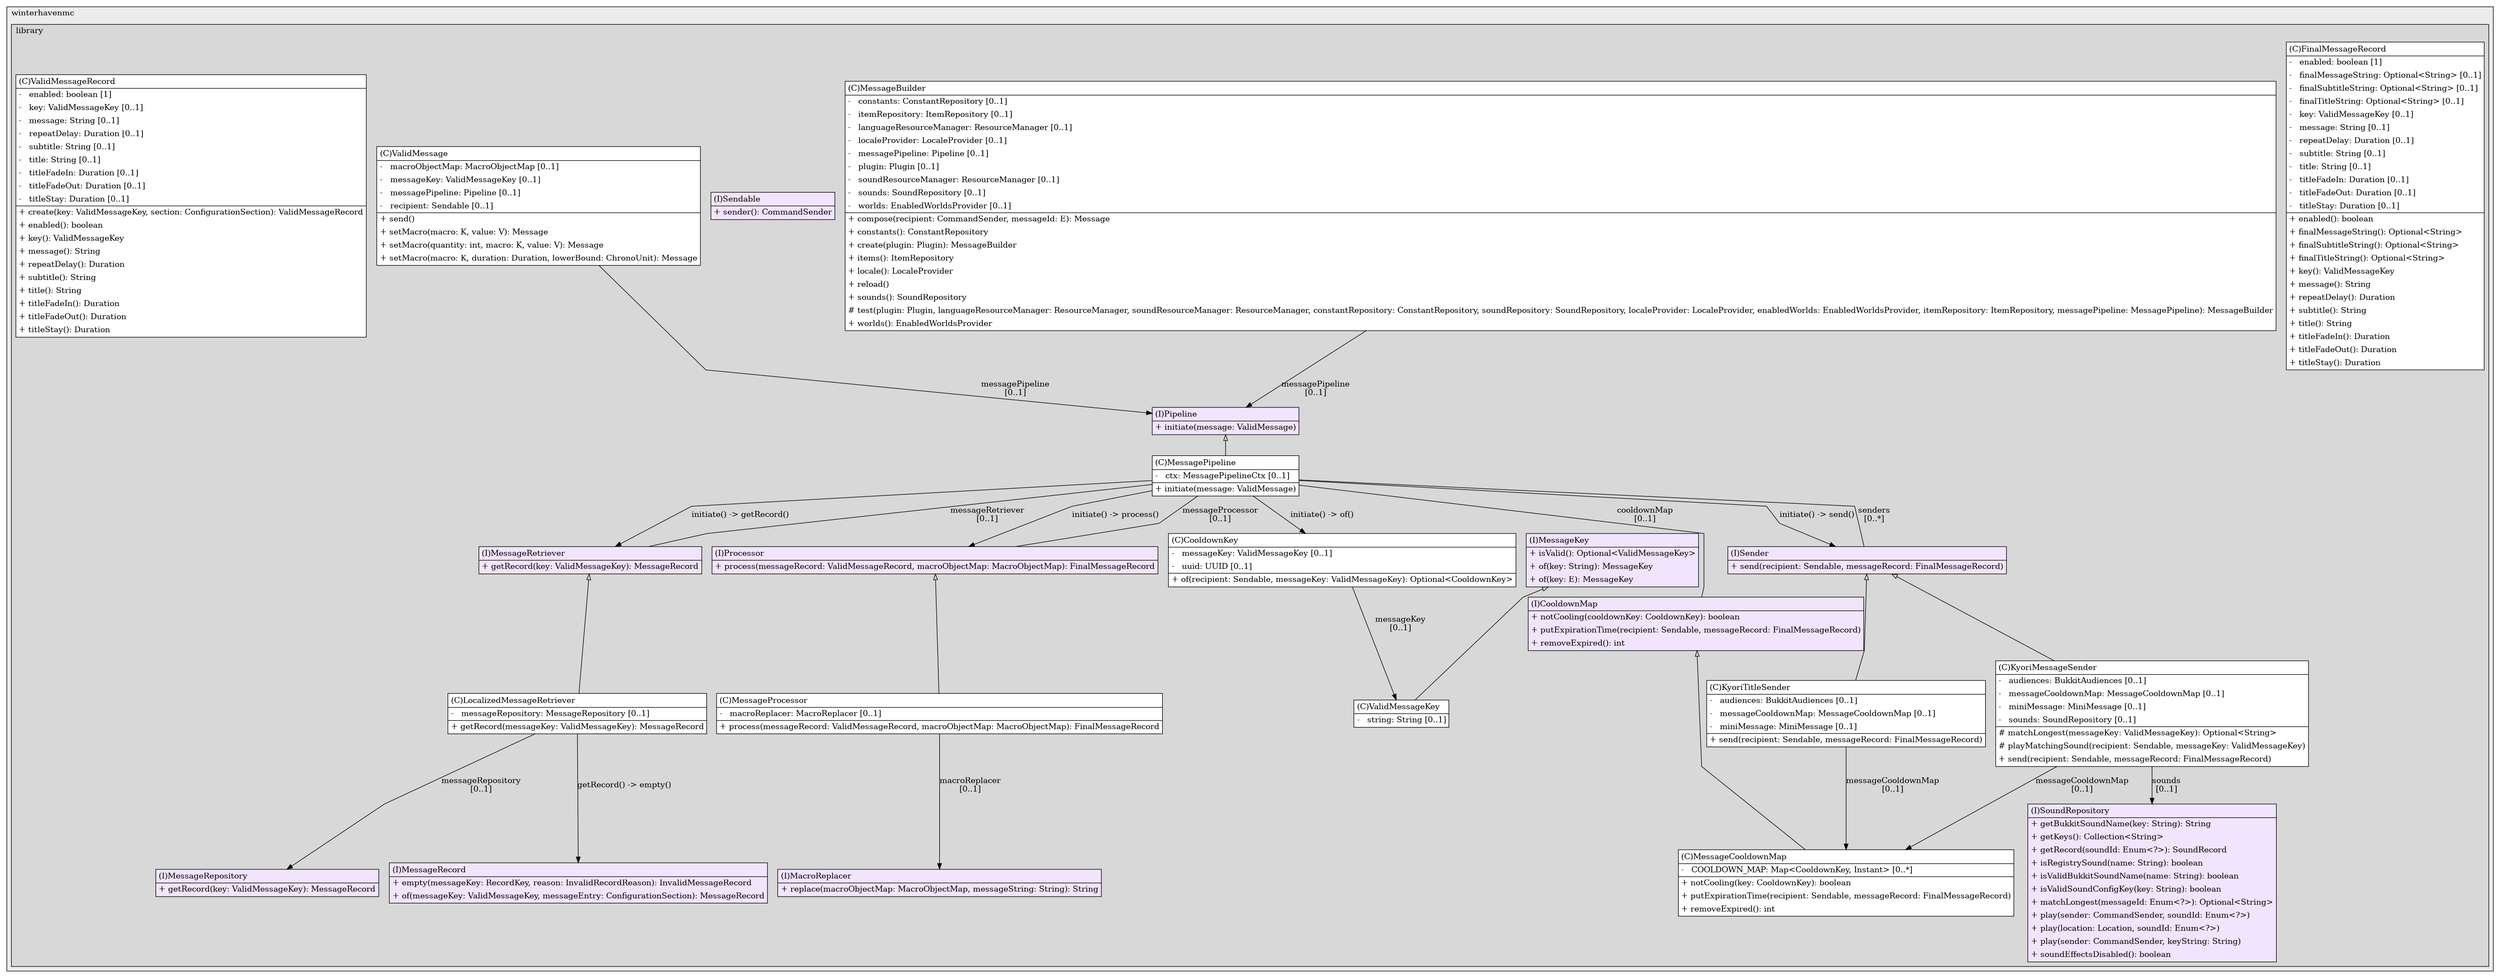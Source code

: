 @startuml

/' diagram meta data start
config=StructureConfiguration;
{
  "projectClassification": {
    "searchMode": "OpenProject", // OpenProject, AllProjects
    "includedProjects": "",
    "pathEndKeywords": "*.impl",
    "isClientPath": "",
    "isClientName": "",
    "isTestPath": "",
    "isTestName": "",
    "isMappingPath": "",
    "isMappingName": "",
    "isDataAccessPath": "",
    "isDataAccessName": "",
    "isDataStructurePath": "",
    "isDataStructureName": "",
    "isInterfaceStructuresPath": "",
    "isInterfaceStructuresName": "",
    "isEntryPointPath": "",
    "isEntryPointName": "",
    "treatFinalFieldsAsMandatory": false
  },
  "graphRestriction": {
    "classPackageExcludeFilter": "",
    "classPackageIncludeFilter": "",
    "classNameExcludeFilter": "",
    "classNameIncludeFilter": "",
    "methodNameExcludeFilter": "",
    "methodNameIncludeFilter": "",
    "removeByInheritance": "", // inheritance/annotation based filtering is done in a second step
    "removeByAnnotation": "",
    "removeByClassPackage": "", // cleanup the graph after inheritance/annotation based filtering is done
    "removeByClassName": "",
    "cutMappings": false,
    "cutEnum": true,
    "cutTests": true,
    "cutClient": true,
    "cutDataAccess": true,
    "cutInterfaceStructures": true,
    "cutDataStructures": true,
    "cutGetterAndSetter": true,
    "cutConstructors": true
  },
  "graphTraversal": {
    "forwardDepth": 4,
    "backwardDepth": 2,
    "classPackageExcludeFilter": "",
    "classPackageIncludeFilter": "",
    "classNameExcludeFilter": "*Ctx",
    "classNameIncludeFilter": "",
    "methodNameExcludeFilter": "",
    "methodNameIncludeFilter": "",
    "hideMappings": false,
    "hideDataStructures": false,
    "hidePrivateMethods": true,
    "hideInterfaceCalls": false, // indirection: implementation -> interface (is hidden) -> implementation
    "onlyShowApplicationEntryPoints": false, // root node is included
    "useMethodCallsForStructureDiagram": "ForwardOnly" // ForwardOnly, BothDirections, No
  },
  "details": {
    "aggregation": "GroupByClass", // ByClass, GroupByClass, None
    "showClassGenericTypes": true,
    "showMethods": true,
    "showMethodParameterNames": true,
    "showMethodParameterTypes": true,
    "showMethodReturnType": true,
    "showPackageLevels": 2,
    "showDetailedClassStructure": true
  },
  "rootClass": "com.winterhavenmc.library.messagebuilder.core.ports.pipeline.Pipeline",
  "extensionCallbackMethod": "" // qualified.class.name#methodName - signature: public static String method(String)
}
diagram meta data end '/



digraph g {
    rankdir="TB"
    splines=polyline
    

'nodes 
subgraph cluster_1655488073 { 
   	label=winterhavenmc
	labeljust=l
	fillcolor="#ececec"
	style=filled
   
   subgraph cluster_1412706428 { 
   	label=library
	labeljust=l
	fillcolor="#d8d8d8"
	style=filled
   
   CooldownKey1959363381[
	label=<<TABLE BORDER="1" CELLBORDER="0" CELLPADDING="4" CELLSPACING="0">
<TR><TD ALIGN="LEFT" >(C)CooldownKey</TD></TR>
<HR/>
<TR><TD ALIGN="LEFT" >-   messageKey: ValidMessageKey [0..1]</TD></TR>
<TR><TD ALIGN="LEFT" >-   uuid: UUID [0..1]</TD></TR>
<HR/>
<TR><TD ALIGN="LEFT" >+ of(recipient: Sendable, messageKey: ValidMessageKey): Optional&lt;CooldownKey&gt;</TD></TR>
</TABLE>>
	style=filled
	margin=0
	shape=plaintext
	fillcolor="#FFFFFF"
];

CooldownMap518579601[
	label=<<TABLE BORDER="1" CELLBORDER="0" CELLPADDING="4" CELLSPACING="0">
<TR><TD ALIGN="LEFT" >(I)CooldownMap</TD></TR>
<HR/>
<TR><TD ALIGN="LEFT" >+ notCooling(cooldownKey: CooldownKey): boolean</TD></TR>
<TR><TD ALIGN="LEFT" >+ putExpirationTime(recipient: Sendable, messageRecord: FinalMessageRecord)</TD></TR>
<TR><TD ALIGN="LEFT" >+ removeExpired(): int</TD></TR>
</TABLE>>
	style=filled
	margin=0
	shape=plaintext
	fillcolor="#F1E5FD"
];

FinalMessageRecord1572118503[
	label=<<TABLE BORDER="1" CELLBORDER="0" CELLPADDING="4" CELLSPACING="0">
<TR><TD ALIGN="LEFT" >(C)FinalMessageRecord</TD></TR>
<HR/>
<TR><TD ALIGN="LEFT" >-   enabled: boolean [1]</TD></TR>
<TR><TD ALIGN="LEFT" >-   finalMessageString: Optional&lt;String&gt; [0..1]</TD></TR>
<TR><TD ALIGN="LEFT" >-   finalSubtitleString: Optional&lt;String&gt; [0..1]</TD></TR>
<TR><TD ALIGN="LEFT" >-   finalTitleString: Optional&lt;String&gt; [0..1]</TD></TR>
<TR><TD ALIGN="LEFT" >-   key: ValidMessageKey [0..1]</TD></TR>
<TR><TD ALIGN="LEFT" >-   message: String [0..1]</TD></TR>
<TR><TD ALIGN="LEFT" >-   repeatDelay: Duration [0..1]</TD></TR>
<TR><TD ALIGN="LEFT" >-   subtitle: String [0..1]</TD></TR>
<TR><TD ALIGN="LEFT" >-   title: String [0..1]</TD></TR>
<TR><TD ALIGN="LEFT" >-   titleFadeIn: Duration [0..1]</TD></TR>
<TR><TD ALIGN="LEFT" >-   titleFadeOut: Duration [0..1]</TD></TR>
<TR><TD ALIGN="LEFT" >-   titleStay: Duration [0..1]</TD></TR>
<HR/>
<TR><TD ALIGN="LEFT" >+ enabled(): boolean</TD></TR>
<TR><TD ALIGN="LEFT" >+ finalMessageString(): Optional&lt;String&gt;</TD></TR>
<TR><TD ALIGN="LEFT" >+ finalSubtitleString(): Optional&lt;String&gt;</TD></TR>
<TR><TD ALIGN="LEFT" >+ finalTitleString(): Optional&lt;String&gt;</TD></TR>
<TR><TD ALIGN="LEFT" >+ key(): ValidMessageKey</TD></TR>
<TR><TD ALIGN="LEFT" >+ message(): String</TD></TR>
<TR><TD ALIGN="LEFT" >+ repeatDelay(): Duration</TD></TR>
<TR><TD ALIGN="LEFT" >+ subtitle(): String</TD></TR>
<TR><TD ALIGN="LEFT" >+ title(): String</TD></TR>
<TR><TD ALIGN="LEFT" >+ titleFadeIn(): Duration</TD></TR>
<TR><TD ALIGN="LEFT" >+ titleFadeOut(): Duration</TD></TR>
<TR><TD ALIGN="LEFT" >+ titleStay(): Duration</TD></TR>
</TABLE>>
	style=filled
	margin=0
	shape=plaintext
	fillcolor="#FFFFFF"
];

KyoriMessageSender850956473[
	label=<<TABLE BORDER="1" CELLBORDER="0" CELLPADDING="4" CELLSPACING="0">
<TR><TD ALIGN="LEFT" >(C)KyoriMessageSender</TD></TR>
<HR/>
<TR><TD ALIGN="LEFT" >-   audiences: BukkitAudiences [0..1]</TD></TR>
<TR><TD ALIGN="LEFT" >-   messageCooldownMap: MessageCooldownMap [0..1]</TD></TR>
<TR><TD ALIGN="LEFT" >-   miniMessage: MiniMessage [0..1]</TD></TR>
<TR><TD ALIGN="LEFT" >-   sounds: SoundRepository [0..1]</TD></TR>
<HR/>
<TR><TD ALIGN="LEFT" ># matchLongest(messageKey: ValidMessageKey): Optional&lt;String&gt;</TD></TR>
<TR><TD ALIGN="LEFT" ># playMatchingSound(recipient: Sendable, messageKey: ValidMessageKey)</TD></TR>
<TR><TD ALIGN="LEFT" >+ send(recipient: Sendable, messageRecord: FinalMessageRecord)</TD></TR>
</TABLE>>
	style=filled
	margin=0
	shape=plaintext
	fillcolor="#FFFFFF"
];

KyoriTitleSender850956473[
	label=<<TABLE BORDER="1" CELLBORDER="0" CELLPADDING="4" CELLSPACING="0">
<TR><TD ALIGN="LEFT" >(C)KyoriTitleSender</TD></TR>
<HR/>
<TR><TD ALIGN="LEFT" >-   audiences: BukkitAudiences [0..1]</TD></TR>
<TR><TD ALIGN="LEFT" >-   messageCooldownMap: MessageCooldownMap [0..1]</TD></TR>
<TR><TD ALIGN="LEFT" >-   miniMessage: MiniMessage [0..1]</TD></TR>
<HR/>
<TR><TD ALIGN="LEFT" >+ send(recipient: Sendable, messageRecord: FinalMessageRecord)</TD></TR>
</TABLE>>
	style=filled
	margin=0
	shape=plaintext
	fillcolor="#FFFFFF"
];

LocalizedMessageRetriever641369662[
	label=<<TABLE BORDER="1" CELLBORDER="0" CELLPADDING="4" CELLSPACING="0">
<TR><TD ALIGN="LEFT" >(C)LocalizedMessageRetriever</TD></TR>
<HR/>
<TR><TD ALIGN="LEFT" >-   messageRepository: MessageRepository [0..1]</TD></TR>
<HR/>
<TR><TD ALIGN="LEFT" >+ getRecord(messageKey: ValidMessageKey): MessageRecord</TD></TR>
</TABLE>>
	style=filled
	margin=0
	shape=plaintext
	fillcolor="#FFFFFF"
];

MacroReplacer398012785[
	label=<<TABLE BORDER="1" CELLBORDER="0" CELLPADDING="4" CELLSPACING="0">
<TR><TD ALIGN="LEFT" >(I)MacroReplacer</TD></TR>
<HR/>
<TR><TD ALIGN="LEFT" >+ replace(macroObjectMap: MacroObjectMap, messageString: String): String</TD></TR>
</TABLE>>
	style=filled
	margin=0
	shape=plaintext
	fillcolor="#F1E5FD"
];

MessageBuilder103479893[
	label=<<TABLE BORDER="1" CELLBORDER="0" CELLPADDING="4" CELLSPACING="0">
<TR><TD ALIGN="LEFT" >(C)MessageBuilder</TD></TR>
<HR/>
<TR><TD ALIGN="LEFT" >-   constants: ConstantRepository [0..1]</TD></TR>
<TR><TD ALIGN="LEFT" >-   itemRepository: ItemRepository [0..1]</TD></TR>
<TR><TD ALIGN="LEFT" >-   languageResourceManager: ResourceManager [0..1]</TD></TR>
<TR><TD ALIGN="LEFT" >-   localeProvider: LocaleProvider [0..1]</TD></TR>
<TR><TD ALIGN="LEFT" >-   messagePipeline: Pipeline [0..1]</TD></TR>
<TR><TD ALIGN="LEFT" >-   plugin: Plugin [0..1]</TD></TR>
<TR><TD ALIGN="LEFT" >-   soundResourceManager: ResourceManager [0..1]</TD></TR>
<TR><TD ALIGN="LEFT" >-   sounds: SoundRepository [0..1]</TD></TR>
<TR><TD ALIGN="LEFT" >-   worlds: EnabledWorldsProvider [0..1]</TD></TR>
<HR/>
<TR><TD ALIGN="LEFT" >+ compose(recipient: CommandSender, messageId: E): Message</TD></TR>
<TR><TD ALIGN="LEFT" >+ constants(): ConstantRepository</TD></TR>
<TR><TD ALIGN="LEFT" >+ create(plugin: Plugin): MessageBuilder</TD></TR>
<TR><TD ALIGN="LEFT" >+ items(): ItemRepository</TD></TR>
<TR><TD ALIGN="LEFT" >+ locale(): LocaleProvider</TD></TR>
<TR><TD ALIGN="LEFT" >+ reload()</TD></TR>
<TR><TD ALIGN="LEFT" >+ sounds(): SoundRepository</TD></TR>
<TR><TD ALIGN="LEFT" ># test(plugin: Plugin, languageResourceManager: ResourceManager, soundResourceManager: ResourceManager, constantRepository: ConstantRepository, soundRepository: SoundRepository, localeProvider: LocaleProvider, enabledWorlds: EnabledWorldsProvider, itemRepository: ItemRepository, messagePipeline: MessagePipeline): MessageBuilder</TD></TR>
<TR><TD ALIGN="LEFT" >+ worlds(): EnabledWorldsProvider</TD></TR>
</TABLE>>
	style=filled
	margin=0
	shape=plaintext
	fillcolor="#FFFFFF"
];

MessageCooldownMap1184227600[
	label=<<TABLE BORDER="1" CELLBORDER="0" CELLPADDING="4" CELLSPACING="0">
<TR><TD ALIGN="LEFT" >(C)MessageCooldownMap</TD></TR>
<HR/>
<TR><TD ALIGN="LEFT" >-   COOLDOWN_MAP: Map&lt;CooldownKey, Instant&gt; [0..*]</TD></TR>
<HR/>
<TR><TD ALIGN="LEFT" >+ notCooling(key: CooldownKey): boolean</TD></TR>
<TR><TD ALIGN="LEFT" >+ putExpirationTime(recipient: Sendable, messageRecord: FinalMessageRecord)</TD></TR>
<TR><TD ALIGN="LEFT" >+ removeExpired(): int</TD></TR>
</TABLE>>
	style=filled
	margin=0
	shape=plaintext
	fillcolor="#FFFFFF"
];

MessageKey1959363381[
	label=<<TABLE BORDER="1" CELLBORDER="0" CELLPADDING="4" CELLSPACING="0">
<TR><TD ALIGN="LEFT" >(I)MessageKey</TD></TR>
<HR/>
<TR><TD ALIGN="LEFT" >+ isValid(): Optional&lt;ValidMessageKey&gt;</TD></TR>
<TR><TD ALIGN="LEFT" >+ of(key: String): MessageKey</TD></TR>
<TR><TD ALIGN="LEFT" >+ of(key: E): MessageKey</TD></TR>
</TABLE>>
	style=filled
	margin=0
	shape=plaintext
	fillcolor="#F1E5FD"
];

MessagePipeline1433414857[
	label=<<TABLE BORDER="1" CELLBORDER="0" CELLPADDING="4" CELLSPACING="0">
<TR><TD ALIGN="LEFT" >(C)MessagePipeline</TD></TR>
<HR/>
<TR><TD ALIGN="LEFT" >-   ctx: MessagePipelineCtx [0..1]</TD></TR>
<HR/>
<TR><TD ALIGN="LEFT" >+ initiate(message: ValidMessage)</TD></TR>
</TABLE>>
	style=filled
	margin=0
	shape=plaintext
	fillcolor="#FFFFFF"
];

MessageProcessor1371115622[
	label=<<TABLE BORDER="1" CELLBORDER="0" CELLPADDING="4" CELLSPACING="0">
<TR><TD ALIGN="LEFT" >(C)MessageProcessor</TD></TR>
<HR/>
<TR><TD ALIGN="LEFT" >-   macroReplacer: MacroReplacer [0..1]</TD></TR>
<HR/>
<TR><TD ALIGN="LEFT" >+ process(messageRecord: ValidMessageRecord, macroObjectMap: MacroObjectMap): FinalMessageRecord</TD></TR>
</TABLE>>
	style=filled
	margin=0
	shape=plaintext
	fillcolor="#FFFFFF"
];

MessageRecord1572118503[
	label=<<TABLE BORDER="1" CELLBORDER="0" CELLPADDING="4" CELLSPACING="0">
<TR><TD ALIGN="LEFT" >(I)MessageRecord</TD></TR>
<HR/>
<TR><TD ALIGN="LEFT" >+ empty(messageKey: RecordKey, reason: InvalidRecordReason): InvalidMessageRecord</TD></TR>
<TR><TD ALIGN="LEFT" >+ of(messageKey: ValidMessageKey, messageEntry: ConfigurationSection): MessageRecord</TD></TR>
</TABLE>>
	style=filled
	margin=0
	shape=plaintext
	fillcolor="#F1E5FD"
];

MessageRepository1152281911[
	label=<<TABLE BORDER="1" CELLBORDER="0" CELLPADDING="4" CELLSPACING="0">
<TR><TD ALIGN="LEFT" >(I)MessageRepository</TD></TR>
<HR/>
<TR><TD ALIGN="LEFT" >+ getRecord(key: ValidMessageKey): MessageRecord</TD></TR>
</TABLE>>
	style=filled
	margin=0
	shape=plaintext
	fillcolor="#F1E5FD"
];

MessageRetriever903769727[
	label=<<TABLE BORDER="1" CELLBORDER="0" CELLPADDING="4" CELLSPACING="0">
<TR><TD ALIGN="LEFT" >(I)MessageRetriever</TD></TR>
<HR/>
<TR><TD ALIGN="LEFT" >+ getRecord(key: ValidMessageKey): MessageRecord</TD></TR>
</TABLE>>
	style=filled
	margin=0
	shape=plaintext
	fillcolor="#F1E5FD"
];

Pipeline47543914[
	label=<<TABLE BORDER="1" CELLBORDER="0" CELLPADDING="4" CELLSPACING="0">
<TR><TD ALIGN="LEFT" >(I)Pipeline</TD></TR>
<HR/>
<TR><TD ALIGN="LEFT" >+ initiate(message: ValidMessage)</TD></TR>
</TABLE>>
	style=filled
	margin=0
	shape=plaintext
	fillcolor="#F1E5FD"
];

Processor1108715557[
	label=<<TABLE BORDER="1" CELLBORDER="0" CELLPADDING="4" CELLSPACING="0">
<TR><TD ALIGN="LEFT" >(I)Processor</TD></TR>
<HR/>
<TR><TD ALIGN="LEFT" >+ process(messageRecord: ValidMessageRecord, macroObjectMap: MacroObjectMap): FinalMessageRecord</TD></TR>
</TABLE>>
	style=filled
	margin=0
	shape=plaintext
	fillcolor="#F1E5FD"
];

Sendable632050429[
	label=<<TABLE BORDER="1" CELLBORDER="0" CELLPADDING="4" CELLSPACING="0">
<TR><TD ALIGN="LEFT" >(I)Sendable</TD></TR>
<HR/>
<TR><TD ALIGN="LEFT" >+ sender(): CommandSender</TD></TR>
</TABLE>>
	style=filled
	margin=0
	shape=plaintext
	fillcolor="#F1E5FD"
];

Sender1842260314[
	label=<<TABLE BORDER="1" CELLBORDER="0" CELLPADDING="4" CELLSPACING="0">
<TR><TD ALIGN="LEFT" >(I)Sender</TD></TR>
<HR/>
<TR><TD ALIGN="LEFT" >+ send(recipient: Sendable, messageRecord: FinalMessageRecord)</TD></TR>
</TABLE>>
	style=filled
	margin=0
	shape=plaintext
	fillcolor="#F1E5FD"
];

SoundRepository1303222466[
	label=<<TABLE BORDER="1" CELLBORDER="0" CELLPADDING="4" CELLSPACING="0">
<TR><TD ALIGN="LEFT" >(I)SoundRepository</TD></TR>
<HR/>
<TR><TD ALIGN="LEFT" >+ getBukkitSoundName(key: String): String</TD></TR>
<TR><TD ALIGN="LEFT" >+ getKeys(): Collection&lt;String&gt;</TD></TR>
<TR><TD ALIGN="LEFT" >+ getRecord(soundId: Enum&lt;?&gt;): SoundRecord</TD></TR>
<TR><TD ALIGN="LEFT" >+ isRegistrySound(name: String): boolean</TD></TR>
<TR><TD ALIGN="LEFT" >+ isValidBukkitSoundName(name: String): boolean</TD></TR>
<TR><TD ALIGN="LEFT" >+ isValidSoundConfigKey(key: String): boolean</TD></TR>
<TR><TD ALIGN="LEFT" >+ matchLongest(messageId: Enum&lt;?&gt;): Optional&lt;String&gt;</TD></TR>
<TR><TD ALIGN="LEFT" >+ play(sender: CommandSender, soundId: Enum&lt;?&gt;)</TD></TR>
<TR><TD ALIGN="LEFT" >+ play(location: Location, soundId: Enum&lt;?&gt;)</TD></TR>
<TR><TD ALIGN="LEFT" >+ play(sender: CommandSender, keyString: String)</TD></TR>
<TR><TD ALIGN="LEFT" >+ soundEffectsDisabled(): boolean</TD></TR>
</TABLE>>
	style=filled
	margin=0
	shape=plaintext
	fillcolor="#F1E5FD"
];

ValidMessage735945755[
	label=<<TABLE BORDER="1" CELLBORDER="0" CELLPADDING="4" CELLSPACING="0">
<TR><TD ALIGN="LEFT" >(C)ValidMessage</TD></TR>
<HR/>
<TR><TD ALIGN="LEFT" >-   macroObjectMap: MacroObjectMap [0..1]</TD></TR>
<TR><TD ALIGN="LEFT" >-   messageKey: ValidMessageKey [0..1]</TD></TR>
<TR><TD ALIGN="LEFT" >-   messagePipeline: Pipeline [0..1]</TD></TR>
<TR><TD ALIGN="LEFT" >-   recipient: Sendable [0..1]</TD></TR>
<HR/>
<TR><TD ALIGN="LEFT" >+ send()</TD></TR>
<TR><TD ALIGN="LEFT" >+ setMacro(macro: K, value: V): Message</TD></TR>
<TR><TD ALIGN="LEFT" >+ setMacro(quantity: int, macro: K, value: V): Message</TD></TR>
<TR><TD ALIGN="LEFT" >+ setMacro(macro: K, duration: Duration, lowerBound: ChronoUnit): Message</TD></TR>
</TABLE>>
	style=filled
	margin=0
	shape=plaintext
	fillcolor="#FFFFFF"
];

ValidMessageKey1959363381[
	label=<<TABLE BORDER="1" CELLBORDER="0" CELLPADDING="4" CELLSPACING="0">
<TR><TD ALIGN="LEFT" >(C)ValidMessageKey</TD></TR>
<HR/>
<TR><TD ALIGN="LEFT" >-   string: String [0..1]</TD></TR>
</TABLE>>
	style=filled
	margin=0
	shape=plaintext
	fillcolor="#FFFFFF"
];

ValidMessageRecord1572118503[
	label=<<TABLE BORDER="1" CELLBORDER="0" CELLPADDING="4" CELLSPACING="0">
<TR><TD ALIGN="LEFT" >(C)ValidMessageRecord</TD></TR>
<HR/>
<TR><TD ALIGN="LEFT" >-   enabled: boolean [1]</TD></TR>
<TR><TD ALIGN="LEFT" >-   key: ValidMessageKey [0..1]</TD></TR>
<TR><TD ALIGN="LEFT" >-   message: String [0..1]</TD></TR>
<TR><TD ALIGN="LEFT" >-   repeatDelay: Duration [0..1]</TD></TR>
<TR><TD ALIGN="LEFT" >-   subtitle: String [0..1]</TD></TR>
<TR><TD ALIGN="LEFT" >-   title: String [0..1]</TD></TR>
<TR><TD ALIGN="LEFT" >-   titleFadeIn: Duration [0..1]</TD></TR>
<TR><TD ALIGN="LEFT" >-   titleFadeOut: Duration [0..1]</TD></TR>
<TR><TD ALIGN="LEFT" >-   titleStay: Duration [0..1]</TD></TR>
<HR/>
<TR><TD ALIGN="LEFT" >+ create(key: ValidMessageKey, section: ConfigurationSection): ValidMessageRecord</TD></TR>
<TR><TD ALIGN="LEFT" >+ enabled(): boolean</TD></TR>
<TR><TD ALIGN="LEFT" >+ key(): ValidMessageKey</TD></TR>
<TR><TD ALIGN="LEFT" >+ message(): String</TD></TR>
<TR><TD ALIGN="LEFT" >+ repeatDelay(): Duration</TD></TR>
<TR><TD ALIGN="LEFT" >+ subtitle(): String</TD></TR>
<TR><TD ALIGN="LEFT" >+ title(): String</TD></TR>
<TR><TD ALIGN="LEFT" >+ titleFadeIn(): Duration</TD></TR>
<TR><TD ALIGN="LEFT" >+ titleFadeOut(): Duration</TD></TR>
<TR><TD ALIGN="LEFT" >+ titleStay(): Duration</TD></TR>
</TABLE>>
	style=filled
	margin=0
	shape=plaintext
	fillcolor="#FFFFFF"
];
} 
} 

'edges    
CooldownKey1959363381 -> ValidMessageKey1959363381[label="messageKey
[0..1]"];
CooldownMap518579601 -> MessageCooldownMap1184227600[arrowhead=none, arrowtail=empty, dir=both];
KyoriMessageSender850956473 -> MessageCooldownMap1184227600[label="messageCooldownMap
[0..1]"];
KyoriMessageSender850956473 -> SoundRepository1303222466[label="sounds
[0..1]"];
KyoriTitleSender850956473 -> MessageCooldownMap1184227600[label="messageCooldownMap
[0..1]"];
LocalizedMessageRetriever641369662 -> MessageRecord1572118503[label="getRecord() -> empty()"];
LocalizedMessageRetriever641369662 -> MessageRepository1152281911[label="messageRepository
[0..1]"];
MessageBuilder103479893 -> Pipeline47543914[label="messagePipeline
[0..1]"];
MessageKey1959363381 -> ValidMessageKey1959363381[arrowhead=none, arrowtail=empty, dir=both];
MessagePipeline1433414857 -> CooldownKey1959363381[label="initiate() -> of()"];
MessagePipeline1433414857 -> CooldownMap518579601[label="cooldownMap
[0..1]", arrowhead=none];
MessagePipeline1433414857 -> MessageRetriever903769727[label="initiate() -> getRecord()"];
MessagePipeline1433414857 -> MessageRetriever903769727[label="messageRetriever
[0..1]", arrowhead=none];
MessagePipeline1433414857 -> Processor1108715557[label="initiate() -> process()"];
MessagePipeline1433414857 -> Processor1108715557[label="messageProcessor
[0..1]", arrowhead=none];
MessagePipeline1433414857 -> Sender1842260314[label="initiate() -> send()"];
MessagePipeline1433414857 -> Sender1842260314[label="senders
[0..*]", arrowhead=none];
MessageProcessor1371115622 -> MacroReplacer398012785[label="macroReplacer
[0..1]"];
MessageRetriever903769727 -> LocalizedMessageRetriever641369662[arrowhead=none, arrowtail=empty, dir=both];
Pipeline47543914 -> MessagePipeline1433414857[arrowhead=none, arrowtail=empty, dir=both];
Processor1108715557 -> MessageProcessor1371115622[arrowhead=none, arrowtail=empty, dir=both];
Sender1842260314 -> KyoriMessageSender850956473[arrowhead=none, arrowtail=empty, dir=both];
Sender1842260314 -> KyoriTitleSender850956473[arrowhead=none, arrowtail=empty, dir=both];
ValidMessage735945755 -> Pipeline47543914[label="messagePipeline
[0..1]"];
    
}
@enduml